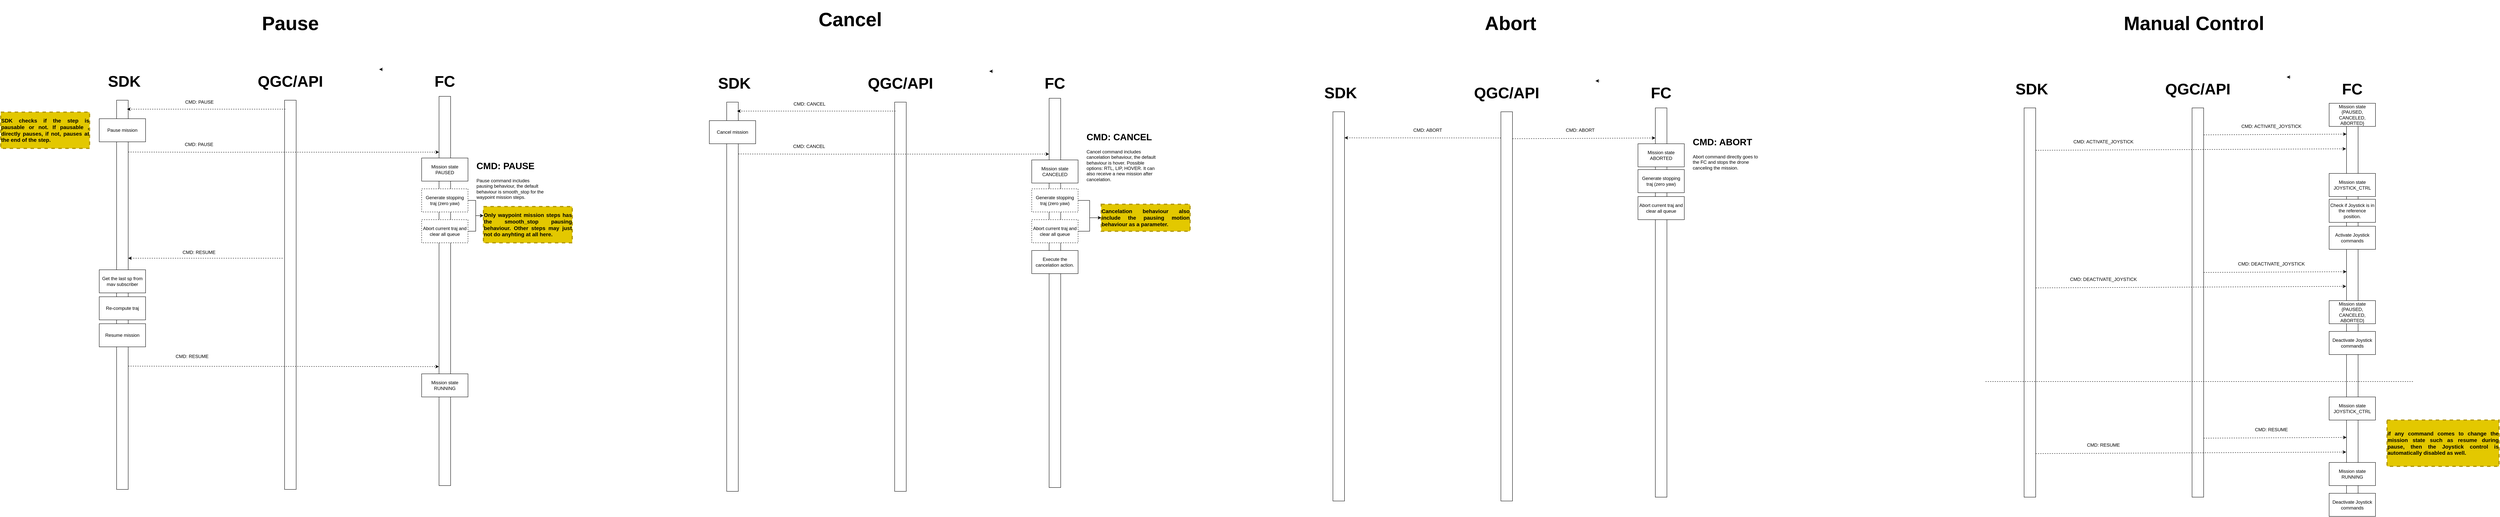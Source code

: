<mxfile version="26.0.4">
  <diagram name="Page-1" id="4SKFwz4jvxgTCg3yx7xz">
    <mxGraphModel dx="3209" dy="3116" grid="1" gridSize="10" guides="1" tooltips="1" connect="1" arrows="1" fold="1" page="1" pageScale="1" pageWidth="850" pageHeight="1100" math="0" shadow="0">
      <root>
        <mxCell id="0" />
        <mxCell id="1" parent="0" />
        <mxCell id="xuWqswFsKTRzA6Kc5i4Z-1" value="&lt;b&gt;&lt;font&gt;Pause&lt;/font&gt;&lt;/b&gt;" style="text;html=1;align=center;verticalAlign=middle;whiteSpace=wrap;rounded=0;fontSize=50;" parent="1" vertex="1">
          <mxGeometry x="-900" y="-2070" width="1320" height="100" as="geometry" />
        </mxCell>
        <mxCell id="xuWqswFsKTRzA6Kc5i4Z-2" value="&lt;b&gt;&lt;font style=&quot;font-size: 40px;&quot;&gt;QGC/API&lt;/font&gt;&lt;/b&gt;" style="text;html=1;align=center;verticalAlign=middle;whiteSpace=wrap;rounded=0;" parent="1" vertex="1">
          <mxGeometry x="-400" y="-1900" width="320" height="60" as="geometry" />
        </mxCell>
        <mxCell id="xuWqswFsKTRzA6Kc5i4Z-3" value="&lt;b&gt;&lt;font style=&quot;font-size: 40px;&quot;&gt;SDK&lt;/font&gt;&lt;/b&gt;" style="text;html=1;align=center;verticalAlign=middle;whiteSpace=wrap;rounded=0;" parent="1" vertex="1">
          <mxGeometry x="-830" y="-1900" width="320" height="60" as="geometry" />
        </mxCell>
        <mxCell id="4xWppbJdqFPkYD1zHXKx-5" style="edgeStyle=orthogonalEdgeStyle;rounded=0;orthogonalLoop=1;jettySize=auto;html=1;exitX=0;exitY=0;exitDx=0;exitDy=0;" edge="1" parent="1" source="xuWqswFsKTRzA6Kc5i4Z-4">
          <mxGeometry relative="1" as="geometry">
            <mxPoint x="-10" y="-1900" as="targetPoint" />
          </mxGeometry>
        </mxCell>
        <mxCell id="xuWqswFsKTRzA6Kc5i4Z-4" value="&lt;b&gt;&lt;font style=&quot;font-size: 40px;&quot;&gt;FC&lt;/font&gt;&lt;/b&gt;" style="text;html=1;align=center;verticalAlign=middle;whiteSpace=wrap;rounded=0;" parent="1" vertex="1">
          <mxGeometry y="-1900" width="320" height="60" as="geometry" />
        </mxCell>
        <mxCell id="xuWqswFsKTRzA6Kc5i4Z-5" value="" style="rounded=0;whiteSpace=wrap;html=1;" parent="1" vertex="1">
          <mxGeometry x="-690" y="-1820" width="30" height="1010" as="geometry" />
        </mxCell>
        <mxCell id="xuWqswFsKTRzA6Kc5i4Z-6" value="" style="rounded=0;whiteSpace=wrap;html=1;" parent="1" vertex="1">
          <mxGeometry x="-255" y="-1820" width="30" height="1010" as="geometry" />
        </mxCell>
        <mxCell id="xuWqswFsKTRzA6Kc5i4Z-7" value="" style="rounded=0;whiteSpace=wrap;html=1;" parent="1" vertex="1">
          <mxGeometry x="145" y="-1830" width="30" height="1010" as="geometry" />
        </mxCell>
        <mxCell id="xuWqswFsKTRzA6Kc5i4Z-9" value="CMD: PAUSE" style="text;html=1;align=center;verticalAlign=middle;resizable=0;points=[];autosize=1;strokeColor=none;fillColor=none;" parent="1" vertex="1">
          <mxGeometry x="-526.92" y="-1720" width="100" height="30" as="geometry" />
        </mxCell>
        <mxCell id="xuWqswFsKTRzA6Kc5i4Z-10" value="Mission state PAUSED" style="rounded=0;whiteSpace=wrap;html=1;" parent="1" vertex="1">
          <mxGeometry x="100" y="-1670" width="120" height="60" as="geometry" />
        </mxCell>
        <mxCell id="4xWppbJdqFPkYD1zHXKx-66" style="edgeStyle=orthogonalEdgeStyle;rounded=0;orthogonalLoop=1;jettySize=auto;html=1;exitX=1;exitY=0.5;exitDx=0;exitDy=0;entryX=0;entryY=0.25;entryDx=0;entryDy=0;" edge="1" parent="1" source="xuWqswFsKTRzA6Kc5i4Z-11" target="4xWppbJdqFPkYD1zHXKx-62">
          <mxGeometry relative="1" as="geometry" />
        </mxCell>
        <mxCell id="xuWqswFsKTRzA6Kc5i4Z-11" value="Generate stopping traj (zero yaw)&lt;span style=&quot;color: rgba(0, 0, 0, 0); font-family: monospace; font-size: 0px; text-align: start; text-wrap: nowrap;&quot;&gt;%3CmxGraphModel%3E%3Croot%3E%3CmxCell%20id%3D%220%22%2F%3E%3CmxCell%20id%3D%221%22%20parent%3D%220%22%2F%3E%3CmxCell%20id%3D%222%22%20value%3D%22Mission%20state%20paused%22%20style%3D%22rounded%3D0%3BwhiteSpace%3Dwrap%3Bhtml%3D1%3B%22%20vertex%3D%221%22%20parent%3D%221%22%3E%3CmxGeometry%20x%3D%22160%22%20y%3D%22-1760%22%20width%3D%22120%22%20height%3D%2260%22%20as%3D%22geometry%22%2F%3E%3C%2FmxCell%3E%3C%2Froot%3E%3C%2FmxGraphModel%3E&lt;/span&gt;&lt;span style=&quot;color: rgba(0, 0, 0, 0); font-family: monospace; font-size: 0px; text-align: start; text-wrap: nowrap;&quot;&gt;%3CmxGraphModel%3E%3Croot%3E%3CmxCell%20id%3D%220%22%2F%3E%3CmxCell%20id%3D%221%22%20parent%3D%220%22%2F%3E%3CmxCell%20id%3D%222%22%20value%3D%22Mission%20state%20paused%22%20style%3D%22rounded%3D0%3BwhiteSpace%3Dwrap%3Bhtml%3D1%3B%22%20vertex%3D%221%22%20parent%3D%221%22%3E%3CmxGeometry%20x%3D%22160%22%20y%3D%22-1760%22%20width%3D%22120%22%20height%3D%2260%22%20as%3D%22geometry%22%2F%3E%3C%2FmxCell%3E%3C%2Froot%3E%3C%2FmxGraphModel%3E&lt;/span&gt;&lt;span style=&quot;color: rgba(0, 0, 0, 0); font-family: monospace; font-size: 0px; text-align: start; text-wrap: nowrap;&quot;&gt;%3CmxGraphModel%3E%3Croot%3E%3CmxCell%20id%3D%220%22%2F%3E%3CmxCell%20id%3D%221%22%20parent%3D%220%22%2F%3E%3CmxCell%20id%3D%222%22%20value%3D%22Mission%20state%20paused%22%20style%3D%22rounded%3D0%3BwhiteSpace%3Dwrap%3Bhtml%3D1%3B%22%20vertex%3D%221%22%20parent%3D%221%22%3E%3CmxGeometry%20x%3D%22160%22%20y%3D%22-1760%22%20width%3D%22120%22%20height%3D%2260%22%20as%3D%22geometry%22%2F%3E%3C%2FmxCell%3E%3C%2Froot%3E%3C%2FmxGraphModel%3E&lt;/span&gt;" style="rounded=0;whiteSpace=wrap;html=1;dashed=1;" parent="1" vertex="1">
          <mxGeometry x="100" y="-1590" width="120" height="60" as="geometry" />
        </mxCell>
        <mxCell id="4xWppbJdqFPkYD1zHXKx-67" style="edgeStyle=orthogonalEdgeStyle;rounded=0;orthogonalLoop=1;jettySize=auto;html=1;exitX=1;exitY=0.5;exitDx=0;exitDy=0;entryX=0;entryY=0.25;entryDx=0;entryDy=0;" edge="1" parent="1" source="xuWqswFsKTRzA6Kc5i4Z-12" target="4xWppbJdqFPkYD1zHXKx-62">
          <mxGeometry relative="1" as="geometry" />
        </mxCell>
        <mxCell id="xuWqswFsKTRzA6Kc5i4Z-12" value="Abort current traj and clear all queue" style="rounded=0;whiteSpace=wrap;html=1;dashed=1;" parent="1" vertex="1">
          <mxGeometry x="100" y="-1510" width="120" height="60" as="geometry" />
        </mxCell>
        <mxCell id="xuWqswFsKTRzA6Kc5i4Z-16" value="Pause mission" style="rounded=0;whiteSpace=wrap;html=1;" parent="1" vertex="1">
          <mxGeometry x="-735" y="-1772" width="120" height="60" as="geometry" />
        </mxCell>
        <mxCell id="xuWqswFsKTRzA6Kc5i4Z-18" value="CMD: RESUME" style="text;html=1;align=center;verticalAlign=middle;resizable=0;points=[];autosize=1;strokeColor=none;fillColor=none;" parent="1" vertex="1">
          <mxGeometry x="-531.92" y="-1440" width="110" height="30" as="geometry" />
        </mxCell>
        <mxCell id="xuWqswFsKTRzA6Kc5i4Z-19" value="Mission state RUNNING" style="rounded=0;whiteSpace=wrap;html=1;" parent="1" vertex="1">
          <mxGeometry x="100" y="-1110" width="120" height="60" as="geometry" />
        </mxCell>
        <mxCell id="xuWqswFsKTRzA6Kc5i4Z-22" value="Resume mission" style="rounded=0;whiteSpace=wrap;html=1;" parent="1" vertex="1">
          <mxGeometry x="-735" y="-1240" width="120" height="60" as="geometry" />
        </mxCell>
        <mxCell id="xuWqswFsKTRzA6Kc5i4Z-23" value="Get the last sp from mav subscriber" style="rounded=0;whiteSpace=wrap;html=1;" parent="1" vertex="1">
          <mxGeometry x="-735" y="-1380" width="120" height="60" as="geometry" />
        </mxCell>
        <mxCell id="xuWqswFsKTRzA6Kc5i4Z-24" value="Re-compute traj" style="rounded=0;whiteSpace=wrap;html=1;" parent="1" vertex="1">
          <mxGeometry x="-735" y="-1310" width="120" height="60" as="geometry" />
        </mxCell>
        <mxCell id="xuWqswFsKTRzA6Kc5i4Z-56" value="&lt;b&gt;&lt;font&gt;Cancel&lt;/font&gt;&lt;/b&gt;" style="text;html=1;align=center;verticalAlign=middle;whiteSpace=wrap;rounded=0;fontSize=50;" parent="1" vertex="1">
          <mxGeometry x="550" y="-2080" width="1320" height="100" as="geometry" />
        </mxCell>
        <mxCell id="xuWqswFsKTRzA6Kc5i4Z-111" value="&lt;b&gt;&lt;font&gt;Abort&lt;/font&gt;&lt;/b&gt;" style="text;html=1;align=center;verticalAlign=middle;whiteSpace=wrap;rounded=0;fontSize=50;" parent="1" vertex="1">
          <mxGeometry x="2260" y="-2070" width="1320" height="100" as="geometry" />
        </mxCell>
        <mxCell id="gtuBfe-_p5Uk6uLvwDwU-1" value="&lt;span style=&quot;color: rgba(0, 0, 0, 0); font-family: monospace; font-size: 0px; text-align: start;&quot;&gt;%3CmxGraphModel%3E%3Croot%3E%3CmxCell%20id%3D%220%22%2F%3E%3CmxCell%20id%3D%221%22%20parent%3D%220%22%2F%3E%3CmxCell%20id%3D%222%22%20value%3D%22%26lt%3Bdiv%20style%3D%26quot%3Btext-align%3A%20justify%3B%26quot%3B%26gt%3B%26lt%3Bspan%20style%3D%26quot%3Bfont-size%3A%2014px%3B%26quot%3B%26gt%3B-%20Create%20an%20RTL%20manager%20in%20PFL.%26lt%3B%2Fspan%26gt%3B%26lt%3B%2Fdiv%26gt%3B%26lt%3Bdiv%20style%3D%26quot%3Btext-align%3A%20justify%3B%26quot%3B%26gt%3B%26lt%3Bspan%20style%3D%26quot%3Bfont-size%3A%2014px%3B%26quot%3B%26gt%3B-%20Compute%20the%20trajectory%20inside%20RTL%20manager.%26lt%3B%2Fspan%26gt%3B%26lt%3B%2Fdiv%26gt%3B%26lt%3Bdiv%20style%3D%26quot%3Btext-align%3A%20justify%3B%26quot%3B%26gt%3B%26lt%3Bspan%20style%3D%26quot%3Bfont-size%3A%2014px%3B%26quot%3B%26gt%3B-%20Carry%20the%20logic%20inside%20RTL%20manager.%26lt%3B%2Fspan%26gt%3B%26lt%3B%2Fdiv%26gt%3B%26lt%3Bdiv%20style%3D%26quot%3Btext-align%3A%20justify%3B%26quot%3B%26gt%3B%26lt%3Bspan%20style%3D%26quot%3Bfont-size%3A%2014px%3B%26quot%3B%26gt%3B-%20Can%20other%20systems%20call%20RTL%20manager%20for%20RTL%20init%2C%26lt%3B%2Fspan%26gt%3B%26lt%3B%2Fdiv%26gt%3B%26lt%3Bdiv%20style%3D%26quot%3Btext-align%3A%20justify%3B%26quot%3B%26gt%3B%26lt%3Bspan%20style%3D%26quot%3Bfont-size%3A%2014px%3B%26quot%3B%26gt%3Bfor%20example%3A%20SDK%20Manager%2C%20QGC%2C%20SafetyManager.%26lt%3B%2Fspan%26gt%3B%26lt%3B%2Fdiv%26gt%3B%22%20style%3D%22text%3Bhtml%3D1%3Balign%3Dcenter%3BverticalAlign%3Dmiddle%3BwhiteSpace%3Dwrap%3Brounded%3D0%3BstrokeWidth%3D3%3BfillColor%3D%23e3c800%3BstrokeColor%3D%23B09500%3BfontStyle%3D1%3Bdashed%3D1%3BfontColor%3D%23000000%3B%22%20vertex%3D%221%22%20parent%3D%221%22%3E%3CmxGeometry%20x%3D%22430%22%20y%3D%22390%22%20width%3D%22350%22%20height%3D%22160%22%20as%3D%22geometry%22%2F%3E%3C%2FmxCell%3E%3C%2Froot%3E%3C%2FmxGraphModel%3E&lt;/span&gt;" style="text;html=1;align=center;verticalAlign=middle;resizable=0;points=[];autosize=1;strokeColor=none;fillColor=none;" parent="1" vertex="1">
          <mxGeometry x="-835" y="-1757" width="20" height="30" as="geometry" />
        </mxCell>
        <mxCell id="gtuBfe-_p5Uk6uLvwDwU-6" value="" style="endArrow=classic;html=1;rounded=0;exitX=0.876;exitY=0.054;exitDx=0;exitDy=0;exitPerimeter=0;entryX=-0.006;entryY=0.03;entryDx=0;entryDy=0;entryPerimeter=0;dashed=1;" parent="1" edge="1">
          <mxGeometry width="50" height="50" relative="1" as="geometry">
            <mxPoint x="-660.0" y="-1685.5" as="sourcePoint" />
            <mxPoint x="144.82" y="-1685.2" as="targetPoint" />
            <Array as="points">
              <mxPoint x="-471.28" y="-1685.04" />
            </Array>
          </mxGeometry>
        </mxCell>
        <mxCell id="gtuBfe-_p5Uk6uLvwDwU-7" value="CMD: PAUSE" style="text;html=1;align=center;verticalAlign=middle;resizable=0;points=[];autosize=1;strokeColor=none;fillColor=none;" parent="1" vertex="1">
          <mxGeometry x="-526.28" y="-1830" width="100" height="30" as="geometry" />
        </mxCell>
        <mxCell id="gtuBfe-_p5Uk6uLvwDwU-8" value="" style="endArrow=classic;html=1;rounded=0;exitX=0.876;exitY=0.054;exitDx=0;exitDy=0;exitPerimeter=0;entryX=-0.037;entryY=0.326;entryDx=0;entryDy=0;entryPerimeter=0;dashed=1;" parent="1" edge="1">
          <mxGeometry width="50" height="50" relative="1" as="geometry">
            <mxPoint x="-660.0" y="-1130" as="sourcePoint" />
            <mxPoint x="144.53" y="-1128.74" as="targetPoint" />
            <Array as="points">
              <mxPoint x="-471.28" y="-1129.54" />
            </Array>
          </mxGeometry>
        </mxCell>
        <mxCell id="gtuBfe-_p5Uk6uLvwDwU-9" value="CMD: RESUME" style="text;html=1;align=center;verticalAlign=middle;resizable=0;points=[];autosize=1;strokeColor=none;fillColor=none;" parent="1" vertex="1">
          <mxGeometry x="-550" y="-1170" width="110" height="30" as="geometry" />
        </mxCell>
        <mxCell id="gtuBfe-_p5Uk6uLvwDwU-10" value="&lt;h1 style=&quot;margin-top: 0px;&quot;&gt;CMD: PAUSE&lt;/h1&gt;&lt;p&gt;Pause command includes pausing behaviour, the default behaviour is smooth_stop for the waypoint mission steps.&amp;nbsp;&lt;/p&gt;" style="text;html=1;whiteSpace=wrap;overflow=hidden;rounded=0;" parent="1" vertex="1">
          <mxGeometry x="240" y="-1670" width="180" height="140" as="geometry" />
        </mxCell>
        <mxCell id="4xWppbJdqFPkYD1zHXKx-2" value="" style="endArrow=classic;html=1;rounded=0;exitX=0.067;exitY=0.023;exitDx=0;exitDy=0;exitPerimeter=0;entryX=0.9;entryY=0.023;entryDx=0;entryDy=0;entryPerimeter=0;dashed=1;" edge="1" parent="1" source="xuWqswFsKTRzA6Kc5i4Z-6" target="xuWqswFsKTRzA6Kc5i4Z-5">
          <mxGeometry width="50" height="50" relative="1" as="geometry">
            <mxPoint x="-310" y="-1620" as="sourcePoint" />
            <mxPoint x="-260" y="-1670" as="targetPoint" />
          </mxGeometry>
        </mxCell>
        <mxCell id="4xWppbJdqFPkYD1zHXKx-3" value="&lt;div style=&quot;text-align: justify;&quot;&gt;&lt;span style=&quot;font-size: 14px;&quot;&gt;SDK checks if the step is pausable or not. If pausable , directly pauses, if not, pauses at the end of the step.&amp;nbsp;&lt;/span&gt;&lt;/div&gt;" style="text;html=1;align=center;verticalAlign=middle;whiteSpace=wrap;rounded=0;strokeWidth=3;fillColor=#e3c800;strokeColor=#B09500;fontStyle=1;dashed=1;fontColor=#000000;" vertex="1" parent="1">
          <mxGeometry x="-990" y="-1789" width="230" height="94" as="geometry" />
        </mxCell>
        <mxCell id="4xWppbJdqFPkYD1zHXKx-4" value="" style="endArrow=classic;html=1;rounded=0;entryX=0.9;entryY=0.023;entryDx=0;entryDy=0;entryPerimeter=0;dashed=1;" edge="1" parent="1">
          <mxGeometry width="50" height="50" relative="1" as="geometry">
            <mxPoint x="-260" y="-1410" as="sourcePoint" />
            <mxPoint x="-660" y="-1410" as="targetPoint" />
          </mxGeometry>
        </mxCell>
        <mxCell id="4xWppbJdqFPkYD1zHXKx-8" value="&lt;b&gt;&lt;font style=&quot;font-size: 40px;&quot;&gt;QGC/API&lt;/font&gt;&lt;/b&gt;" style="text;html=1;align=center;verticalAlign=middle;whiteSpace=wrap;rounded=0;" vertex="1" parent="1">
          <mxGeometry x="1180" y="-1895" width="320" height="60" as="geometry" />
        </mxCell>
        <mxCell id="4xWppbJdqFPkYD1zHXKx-9" value="&lt;b&gt;&lt;font style=&quot;font-size: 40px;&quot;&gt;SDK&lt;/font&gt;&lt;/b&gt;" style="text;html=1;align=center;verticalAlign=middle;whiteSpace=wrap;rounded=0;" vertex="1" parent="1">
          <mxGeometry x="750" y="-1895" width="320" height="60" as="geometry" />
        </mxCell>
        <mxCell id="4xWppbJdqFPkYD1zHXKx-10" style="edgeStyle=orthogonalEdgeStyle;rounded=0;orthogonalLoop=1;jettySize=auto;html=1;exitX=0;exitY=0;exitDx=0;exitDy=0;" edge="1" parent="1" source="4xWppbJdqFPkYD1zHXKx-11">
          <mxGeometry relative="1" as="geometry">
            <mxPoint x="1570" y="-1895" as="targetPoint" />
          </mxGeometry>
        </mxCell>
        <mxCell id="4xWppbJdqFPkYD1zHXKx-11" value="&lt;b&gt;&lt;font style=&quot;font-size: 40px;&quot;&gt;FC&lt;/font&gt;&lt;/b&gt;" style="text;html=1;align=center;verticalAlign=middle;whiteSpace=wrap;rounded=0;" vertex="1" parent="1">
          <mxGeometry x="1580" y="-1895" width="320" height="60" as="geometry" />
        </mxCell>
        <mxCell id="4xWppbJdqFPkYD1zHXKx-12" value="" style="rounded=0;whiteSpace=wrap;html=1;" vertex="1" parent="1">
          <mxGeometry x="890" y="-1815" width="30" height="1010" as="geometry" />
        </mxCell>
        <mxCell id="4xWppbJdqFPkYD1zHXKx-13" value="" style="rounded=0;whiteSpace=wrap;html=1;" vertex="1" parent="1">
          <mxGeometry x="1325" y="-1815" width="30" height="1010" as="geometry" />
        </mxCell>
        <mxCell id="4xWppbJdqFPkYD1zHXKx-14" value="" style="rounded=0;whiteSpace=wrap;html=1;" vertex="1" parent="1">
          <mxGeometry x="1725" y="-1825" width="30" height="1010" as="geometry" />
        </mxCell>
        <mxCell id="4xWppbJdqFPkYD1zHXKx-15" value="CMD: CANCEL" style="text;html=1;align=center;verticalAlign=middle;resizable=0;points=[];autosize=1;strokeColor=none;fillColor=none;" vertex="1" parent="1">
          <mxGeometry x="1048.08" y="-1715" width="110" height="30" as="geometry" />
        </mxCell>
        <mxCell id="4xWppbJdqFPkYD1zHXKx-16" value="Mission state CANCELED" style="rounded=0;whiteSpace=wrap;html=1;" vertex="1" parent="1">
          <mxGeometry x="1680" y="-1665" width="120" height="60" as="geometry" />
        </mxCell>
        <mxCell id="4xWppbJdqFPkYD1zHXKx-64" style="edgeStyle=orthogonalEdgeStyle;rounded=0;orthogonalLoop=1;jettySize=auto;html=1;exitX=1;exitY=0.5;exitDx=0;exitDy=0;entryX=0;entryY=0.5;entryDx=0;entryDy=0;" edge="1" parent="1" source="4xWppbJdqFPkYD1zHXKx-17" target="4xWppbJdqFPkYD1zHXKx-63">
          <mxGeometry relative="1" as="geometry" />
        </mxCell>
        <mxCell id="4xWppbJdqFPkYD1zHXKx-17" value="Generate stopping traj (zero yaw)&lt;span style=&quot;color: rgba(0, 0, 0, 0); font-family: monospace; font-size: 0px; text-align: start; text-wrap: nowrap;&quot;&gt;%3CmxGraphModel%3E%3Croot%3E%3CmxCell%20id%3D%220%22%2F%3E%3CmxCell%20id%3D%221%22%20parent%3D%220%22%2F%3E%3CmxCell%20id%3D%222%22%20value%3D%22Mission%20state%20paused%22%20style%3D%22rounded%3D0%3BwhiteSpace%3Dwrap%3Bhtml%3D1%3B%22%20vertex%3D%221%22%20parent%3D%221%22%3E%3CmxGeometry%20x%3D%22160%22%20y%3D%22-1760%22%20width%3D%22120%22%20height%3D%2260%22%20as%3D%22geometry%22%2F%3E%3C%2FmxCell%3E%3C%2Froot%3E%3C%2FmxGraphModel%3E&lt;/span&gt;&lt;span style=&quot;color: rgba(0, 0, 0, 0); font-family: monospace; font-size: 0px; text-align: start; text-wrap: nowrap;&quot;&gt;%3CmxGraphModel%3E%3Croot%3E%3CmxCell%20id%3D%220%22%2F%3E%3CmxCell%20id%3D%221%22%20parent%3D%220%22%2F%3E%3CmxCell%20id%3D%222%22%20value%3D%22Mission%20state%20paused%22%20style%3D%22rounded%3D0%3BwhiteSpace%3Dwrap%3Bhtml%3D1%3B%22%20vertex%3D%221%22%20parent%3D%221%22%3E%3CmxGeometry%20x%3D%22160%22%20y%3D%22-1760%22%20width%3D%22120%22%20height%3D%2260%22%20as%3D%22geometry%22%2F%3E%3C%2FmxCell%3E%3C%2Froot%3E%3C%2FmxGraphModel%3E&lt;/span&gt;&lt;span style=&quot;color: rgba(0, 0, 0, 0); font-family: monospace; font-size: 0px; text-align: start; text-wrap: nowrap;&quot;&gt;%3CmxGraphModel%3E%3Croot%3E%3CmxCell%20id%3D%220%22%2F%3E%3CmxCell%20id%3D%221%22%20parent%3D%220%22%2F%3E%3CmxCell%20id%3D%222%22%20value%3D%22Mission%20state%20paused%22%20style%3D%22rounded%3D0%3BwhiteSpace%3Dwrap%3Bhtml%3D1%3B%22%20vertex%3D%221%22%20parent%3D%221%22%3E%3CmxGeometry%20x%3D%22160%22%20y%3D%22-1760%22%20width%3D%22120%22%20height%3D%2260%22%20as%3D%22geometry%22%2F%3E%3C%2FmxCell%3E%3C%2Froot%3E%3C%2FmxGraphModel%3E&lt;/span&gt;" style="rounded=0;whiteSpace=wrap;html=1;dashed=1;" vertex="1" parent="1">
          <mxGeometry x="1680" y="-1590" width="120" height="60" as="geometry" />
        </mxCell>
        <mxCell id="4xWppbJdqFPkYD1zHXKx-65" style="edgeStyle=orthogonalEdgeStyle;rounded=0;orthogonalLoop=1;jettySize=auto;html=1;exitX=1;exitY=0.5;exitDx=0;exitDy=0;endArrow=none;endFill=0;" edge="1" parent="1" source="4xWppbJdqFPkYD1zHXKx-18">
          <mxGeometry relative="1" as="geometry">
            <mxPoint x="1830" y="-1520" as="targetPoint" />
            <Array as="points">
              <mxPoint x="1830" y="-1480" />
            </Array>
          </mxGeometry>
        </mxCell>
        <mxCell id="4xWppbJdqFPkYD1zHXKx-18" value="Abort current traj and clear all queue" style="rounded=0;whiteSpace=wrap;html=1;dashed=1;" vertex="1" parent="1">
          <mxGeometry x="1680" y="-1510" width="120" height="60" as="geometry" />
        </mxCell>
        <mxCell id="4xWppbJdqFPkYD1zHXKx-19" value="Cancel mission" style="rounded=0;whiteSpace=wrap;html=1;" vertex="1" parent="1">
          <mxGeometry x="845" y="-1767" width="120" height="60" as="geometry" />
        </mxCell>
        <mxCell id="4xWppbJdqFPkYD1zHXKx-25" value="&lt;span style=&quot;color: rgba(0, 0, 0, 0); font-family: monospace; font-size: 0px; text-align: start;&quot;&gt;%3CmxGraphModel%3E%3Croot%3E%3CmxCell%20id%3D%220%22%2F%3E%3CmxCell%20id%3D%221%22%20parent%3D%220%22%2F%3E%3CmxCell%20id%3D%222%22%20value%3D%22%26lt%3Bdiv%20style%3D%26quot%3Btext-align%3A%20justify%3B%26quot%3B%26gt%3B%26lt%3Bspan%20style%3D%26quot%3Bfont-size%3A%2014px%3B%26quot%3B%26gt%3B-%20Create%20an%20RTL%20manager%20in%20PFL.%26lt%3B%2Fspan%26gt%3B%26lt%3B%2Fdiv%26gt%3B%26lt%3Bdiv%20style%3D%26quot%3Btext-align%3A%20justify%3B%26quot%3B%26gt%3B%26lt%3Bspan%20style%3D%26quot%3Bfont-size%3A%2014px%3B%26quot%3B%26gt%3B-%20Compute%20the%20trajectory%20inside%20RTL%20manager.%26lt%3B%2Fspan%26gt%3B%26lt%3B%2Fdiv%26gt%3B%26lt%3Bdiv%20style%3D%26quot%3Btext-align%3A%20justify%3B%26quot%3B%26gt%3B%26lt%3Bspan%20style%3D%26quot%3Bfont-size%3A%2014px%3B%26quot%3B%26gt%3B-%20Carry%20the%20logic%20inside%20RTL%20manager.%26lt%3B%2Fspan%26gt%3B%26lt%3B%2Fdiv%26gt%3B%26lt%3Bdiv%20style%3D%26quot%3Btext-align%3A%20justify%3B%26quot%3B%26gt%3B%26lt%3Bspan%20style%3D%26quot%3Bfont-size%3A%2014px%3B%26quot%3B%26gt%3B-%20Can%20other%20systems%20call%20RTL%20manager%20for%20RTL%20init%2C%26lt%3B%2Fspan%26gt%3B%26lt%3B%2Fdiv%26gt%3B%26lt%3Bdiv%20style%3D%26quot%3Btext-align%3A%20justify%3B%26quot%3B%26gt%3B%26lt%3Bspan%20style%3D%26quot%3Bfont-size%3A%2014px%3B%26quot%3B%26gt%3Bfor%20example%3A%20SDK%20Manager%2C%20QGC%2C%20SafetyManager.%26lt%3B%2Fspan%26gt%3B%26lt%3B%2Fdiv%26gt%3B%22%20style%3D%22text%3Bhtml%3D1%3Balign%3Dcenter%3BverticalAlign%3Dmiddle%3BwhiteSpace%3Dwrap%3Brounded%3D0%3BstrokeWidth%3D3%3BfillColor%3D%23e3c800%3BstrokeColor%3D%23B09500%3BfontStyle%3D1%3Bdashed%3D1%3BfontColor%3D%23000000%3B%22%20vertex%3D%221%22%20parent%3D%221%22%3E%3CmxGeometry%20x%3D%22430%22%20y%3D%22390%22%20width%3D%22350%22%20height%3D%22160%22%20as%3D%22geometry%22%2F%3E%3C%2FmxCell%3E%3C%2Froot%3E%3C%2FmxGraphModel%3E&lt;/span&gt;" style="text;html=1;align=center;verticalAlign=middle;resizable=0;points=[];autosize=1;strokeColor=none;fillColor=none;" vertex="1" parent="1">
          <mxGeometry x="745" y="-1752" width="20" height="30" as="geometry" />
        </mxCell>
        <mxCell id="4xWppbJdqFPkYD1zHXKx-26" value="" style="endArrow=classic;html=1;rounded=0;exitX=0.876;exitY=0.054;exitDx=0;exitDy=0;exitPerimeter=0;entryX=-0.006;entryY=0.03;entryDx=0;entryDy=0;entryPerimeter=0;dashed=1;" edge="1" parent="1">
          <mxGeometry width="50" height="50" relative="1" as="geometry">
            <mxPoint x="920.0" y="-1680.5" as="sourcePoint" />
            <mxPoint x="1724.82" y="-1680.2" as="targetPoint" />
            <Array as="points">
              <mxPoint x="1108.72" y="-1680.04" />
            </Array>
          </mxGeometry>
        </mxCell>
        <mxCell id="4xWppbJdqFPkYD1zHXKx-27" value="CMD: CANCEL" style="text;html=1;align=center;verticalAlign=middle;resizable=0;points=[];autosize=1;strokeColor=none;fillColor=none;" vertex="1" parent="1">
          <mxGeometry x="1048.72" y="-1825" width="110" height="30" as="geometry" />
        </mxCell>
        <mxCell id="4xWppbJdqFPkYD1zHXKx-30" value="&lt;h1 style=&quot;margin-top: 0px;&quot;&gt;CMD: CANCEL&lt;/h1&gt;&lt;p&gt;Cancel command includes cancelation behaviour, the default behaviour is hover. Possible options: RTL, LIP, HOVER. It can also receive a new mission after cancelation.&lt;/p&gt;" style="text;html=1;whiteSpace=wrap;overflow=hidden;rounded=0;" vertex="1" parent="1">
          <mxGeometry x="1820" y="-1745" width="190" height="165" as="geometry" />
        </mxCell>
        <mxCell id="4xWppbJdqFPkYD1zHXKx-31" value="" style="endArrow=classic;html=1;rounded=0;exitX=0.067;exitY=0.023;exitDx=0;exitDy=0;exitPerimeter=0;entryX=0.9;entryY=0.023;entryDx=0;entryDy=0;entryPerimeter=0;dashed=1;" edge="1" parent="1" source="4xWppbJdqFPkYD1zHXKx-13" target="4xWppbJdqFPkYD1zHXKx-12">
          <mxGeometry width="50" height="50" relative="1" as="geometry">
            <mxPoint x="1270" y="-1615" as="sourcePoint" />
            <mxPoint x="1320" y="-1665" as="targetPoint" />
          </mxGeometry>
        </mxCell>
        <mxCell id="4xWppbJdqFPkYD1zHXKx-34" value="&lt;b&gt;&lt;font style=&quot;font-size: 40px;&quot;&gt;QGC/API&lt;/font&gt;&lt;/b&gt;" style="text;html=1;align=center;verticalAlign=middle;whiteSpace=wrap;rounded=0;" vertex="1" parent="1">
          <mxGeometry x="2750" y="-1870" width="320" height="60" as="geometry" />
        </mxCell>
        <mxCell id="4xWppbJdqFPkYD1zHXKx-35" value="&lt;b&gt;&lt;font style=&quot;font-size: 40px;&quot;&gt;SDK&lt;/font&gt;&lt;/b&gt;" style="text;html=1;align=center;verticalAlign=middle;whiteSpace=wrap;rounded=0;" vertex="1" parent="1">
          <mxGeometry x="2320" y="-1870" width="320" height="60" as="geometry" />
        </mxCell>
        <mxCell id="4xWppbJdqFPkYD1zHXKx-36" style="edgeStyle=orthogonalEdgeStyle;rounded=0;orthogonalLoop=1;jettySize=auto;html=1;exitX=0;exitY=0;exitDx=0;exitDy=0;" edge="1" parent="1" source="4xWppbJdqFPkYD1zHXKx-37">
          <mxGeometry relative="1" as="geometry">
            <mxPoint x="3140" y="-1870" as="targetPoint" />
          </mxGeometry>
        </mxCell>
        <mxCell id="4xWppbJdqFPkYD1zHXKx-37" value="&lt;b&gt;&lt;font style=&quot;font-size: 40px;&quot;&gt;FC&lt;/font&gt;&lt;/b&gt;" style="text;html=1;align=center;verticalAlign=middle;whiteSpace=wrap;rounded=0;" vertex="1" parent="1">
          <mxGeometry x="3150" y="-1870" width="320" height="60" as="geometry" />
        </mxCell>
        <mxCell id="4xWppbJdqFPkYD1zHXKx-38" value="" style="rounded=0;whiteSpace=wrap;html=1;" vertex="1" parent="1">
          <mxGeometry x="2460" y="-1790" width="30" height="1010" as="geometry" />
        </mxCell>
        <mxCell id="4xWppbJdqFPkYD1zHXKx-39" value="" style="rounded=0;whiteSpace=wrap;html=1;" vertex="1" parent="1">
          <mxGeometry x="2895" y="-1790" width="30" height="1010" as="geometry" />
        </mxCell>
        <mxCell id="4xWppbJdqFPkYD1zHXKx-40" value="" style="rounded=0;whiteSpace=wrap;html=1;" vertex="1" parent="1">
          <mxGeometry x="3295" y="-1800" width="30" height="1010" as="geometry" />
        </mxCell>
        <mxCell id="4xWppbJdqFPkYD1zHXKx-42" value="Mission state ABORTED" style="rounded=0;whiteSpace=wrap;html=1;" vertex="1" parent="1">
          <mxGeometry x="3250" y="-1707" width="120" height="60" as="geometry" />
        </mxCell>
        <mxCell id="4xWppbJdqFPkYD1zHXKx-43" value="Generate stopping traj (zero yaw)&lt;span style=&quot;color: rgba(0, 0, 0, 0); font-family: monospace; font-size: 0px; text-align: start; text-wrap: nowrap;&quot;&gt;%3CmxGraphModel%3E%3Croot%3E%3CmxCell%20id%3D%220%22%2F%3E%3CmxCell%20id%3D%221%22%20parent%3D%220%22%2F%3E%3CmxCell%20id%3D%222%22%20value%3D%22Mission%20state%20paused%22%20style%3D%22rounded%3D0%3BwhiteSpace%3Dwrap%3Bhtml%3D1%3B%22%20vertex%3D%221%22%20parent%3D%221%22%3E%3CmxGeometry%20x%3D%22160%22%20y%3D%22-1760%22%20width%3D%22120%22%20height%3D%2260%22%20as%3D%22geometry%22%2F%3E%3C%2FmxCell%3E%3C%2Froot%3E%3C%2FmxGraphModel%3E&lt;/span&gt;&lt;span style=&quot;color: rgba(0, 0, 0, 0); font-family: monospace; font-size: 0px; text-align: start; text-wrap: nowrap;&quot;&gt;%3CmxGraphModel%3E%3Croot%3E%3CmxCell%20id%3D%220%22%2F%3E%3CmxCell%20id%3D%221%22%20parent%3D%220%22%2F%3E%3CmxCell%20id%3D%222%22%20value%3D%22Mission%20state%20paused%22%20style%3D%22rounded%3D0%3BwhiteSpace%3Dwrap%3Bhtml%3D1%3B%22%20vertex%3D%221%22%20parent%3D%221%22%3E%3CmxGeometry%20x%3D%22160%22%20y%3D%22-1760%22%20width%3D%22120%22%20height%3D%2260%22%20as%3D%22geometry%22%2F%3E%3C%2FmxCell%3E%3C%2Froot%3E%3C%2FmxGraphModel%3E&lt;/span&gt;&lt;span style=&quot;color: rgba(0, 0, 0, 0); font-family: monospace; font-size: 0px; text-align: start; text-wrap: nowrap;&quot;&gt;%3CmxGraphModel%3E%3Croot%3E%3CmxCell%20id%3D%220%22%2F%3E%3CmxCell%20id%3D%221%22%20parent%3D%220%22%2F%3E%3CmxCell%20id%3D%222%22%20value%3D%22Mission%20state%20paused%22%20style%3D%22rounded%3D0%3BwhiteSpace%3Dwrap%3Bhtml%3D1%3B%22%20vertex%3D%221%22%20parent%3D%221%22%3E%3CmxGeometry%20x%3D%22160%22%20y%3D%22-1760%22%20width%3D%22120%22%20height%3D%2260%22%20as%3D%22geometry%22%2F%3E%3C%2FmxCell%3E%3C%2Froot%3E%3C%2FmxGraphModel%3E&lt;/span&gt;" style="rounded=0;whiteSpace=wrap;html=1;" vertex="1" parent="1">
          <mxGeometry x="3250" y="-1640" width="120" height="60" as="geometry" />
        </mxCell>
        <mxCell id="4xWppbJdqFPkYD1zHXKx-44" value="Abort current traj and clear all queue" style="rounded=0;whiteSpace=wrap;html=1;" vertex="1" parent="1">
          <mxGeometry x="3250" y="-1570" width="120" height="60" as="geometry" />
        </mxCell>
        <mxCell id="4xWppbJdqFPkYD1zHXKx-51" value="&lt;span style=&quot;color: rgba(0, 0, 0, 0); font-family: monospace; font-size: 0px; text-align: start;&quot;&gt;%3CmxGraphModel%3E%3Croot%3E%3CmxCell%20id%3D%220%22%2F%3E%3CmxCell%20id%3D%221%22%20parent%3D%220%22%2F%3E%3CmxCell%20id%3D%222%22%20value%3D%22%26lt%3Bdiv%20style%3D%26quot%3Btext-align%3A%20justify%3B%26quot%3B%26gt%3B%26lt%3Bspan%20style%3D%26quot%3Bfont-size%3A%2014px%3B%26quot%3B%26gt%3B-%20Create%20an%20RTL%20manager%20in%20PFL.%26lt%3B%2Fspan%26gt%3B%26lt%3B%2Fdiv%26gt%3B%26lt%3Bdiv%20style%3D%26quot%3Btext-align%3A%20justify%3B%26quot%3B%26gt%3B%26lt%3Bspan%20style%3D%26quot%3Bfont-size%3A%2014px%3B%26quot%3B%26gt%3B-%20Compute%20the%20trajectory%20inside%20RTL%20manager.%26lt%3B%2Fspan%26gt%3B%26lt%3B%2Fdiv%26gt%3B%26lt%3Bdiv%20style%3D%26quot%3Btext-align%3A%20justify%3B%26quot%3B%26gt%3B%26lt%3Bspan%20style%3D%26quot%3Bfont-size%3A%2014px%3B%26quot%3B%26gt%3B-%20Carry%20the%20logic%20inside%20RTL%20manager.%26lt%3B%2Fspan%26gt%3B%26lt%3B%2Fdiv%26gt%3B%26lt%3Bdiv%20style%3D%26quot%3Btext-align%3A%20justify%3B%26quot%3B%26gt%3B%26lt%3Bspan%20style%3D%26quot%3Bfont-size%3A%2014px%3B%26quot%3B%26gt%3B-%20Can%20other%20systems%20call%20RTL%20manager%20for%20RTL%20init%2C%26lt%3B%2Fspan%26gt%3B%26lt%3B%2Fdiv%26gt%3B%26lt%3Bdiv%20style%3D%26quot%3Btext-align%3A%20justify%3B%26quot%3B%26gt%3B%26lt%3Bspan%20style%3D%26quot%3Bfont-size%3A%2014px%3B%26quot%3B%26gt%3Bfor%20example%3A%20SDK%20Manager%2C%20QGC%2C%20SafetyManager.%26lt%3B%2Fspan%26gt%3B%26lt%3B%2Fdiv%26gt%3B%22%20style%3D%22text%3Bhtml%3D1%3Balign%3Dcenter%3BverticalAlign%3Dmiddle%3BwhiteSpace%3Dwrap%3Brounded%3D0%3BstrokeWidth%3D3%3BfillColor%3D%23e3c800%3BstrokeColor%3D%23B09500%3BfontStyle%3D1%3Bdashed%3D1%3BfontColor%3D%23000000%3B%22%20vertex%3D%221%22%20parent%3D%221%22%3E%3CmxGeometry%20x%3D%22430%22%20y%3D%22390%22%20width%3D%22350%22%20height%3D%22160%22%20as%3D%22geometry%22%2F%3E%3C%2FmxCell%3E%3C%2Froot%3E%3C%2FmxGraphModel%3E&lt;/span&gt;" style="text;html=1;align=center;verticalAlign=middle;resizable=0;points=[];autosize=1;strokeColor=none;fillColor=none;" vertex="1" parent="1">
          <mxGeometry x="2315" y="-1727" width="20" height="30" as="geometry" />
        </mxCell>
        <mxCell id="4xWppbJdqFPkYD1zHXKx-53" value="CMD: ABORT" style="text;html=1;align=center;verticalAlign=middle;resizable=0;points=[];autosize=1;strokeColor=none;fillColor=none;" vertex="1" parent="1">
          <mxGeometry x="3050" y="-1757" width="100" height="30" as="geometry" />
        </mxCell>
        <mxCell id="4xWppbJdqFPkYD1zHXKx-56" value="&lt;h1 style=&quot;margin-top: 0px;&quot;&gt;CMD: ABORT&lt;/h1&gt;&lt;p&gt;Abort command directly goes to the FC and stops the drone canceling the mission.&lt;/p&gt;" style="text;html=1;whiteSpace=wrap;overflow=hidden;rounded=0;" vertex="1" parent="1">
          <mxGeometry x="3390" y="-1732" width="180" height="110" as="geometry" />
        </mxCell>
        <mxCell id="4xWppbJdqFPkYD1zHXKx-57" value="" style="endArrow=classic;html=1;rounded=0;exitX=1.033;exitY=0.032;exitDx=0;exitDy=0;exitPerimeter=0;entryX=0.033;entryY=0.04;entryDx=0;entryDy=0;entryPerimeter=0;dashed=1;" edge="1" parent="1">
          <mxGeometry width="50" height="50" relative="1" as="geometry">
            <mxPoint x="2925" y="-1720.08" as="sourcePoint" />
            <mxPoint x="3295" y="-1722" as="targetPoint" />
          </mxGeometry>
        </mxCell>
        <mxCell id="4xWppbJdqFPkYD1zHXKx-61" value="Execute the cancelation action." style="rounded=0;whiteSpace=wrap;html=1;" vertex="1" parent="1">
          <mxGeometry x="1680" y="-1430" width="120" height="60" as="geometry" />
        </mxCell>
        <mxCell id="4xWppbJdqFPkYD1zHXKx-62" value="&lt;div style=&quot;text-align: justify;&quot;&gt;&lt;span style=&quot;font-size: 14px;&quot;&gt;Only waypoint mission steps has the smooth_stop pausing behaviour. Other steps may just not do anyhting at all here.&lt;/span&gt;&lt;/div&gt;" style="text;html=1;align=center;verticalAlign=middle;whiteSpace=wrap;rounded=0;strokeWidth=3;fillColor=#e3c800;strokeColor=#B09500;fontStyle=1;dashed=1;fontColor=#000000;" vertex="1" parent="1">
          <mxGeometry x="260" y="-1544" width="230" height="94" as="geometry" />
        </mxCell>
        <mxCell id="4xWppbJdqFPkYD1zHXKx-63" value="&lt;div style=&quot;text-align: justify;&quot;&gt;&lt;span style=&quot;font-size: 14px;&quot;&gt;Cancelation behaviour also include the pausing motion behaviour as a parameter.&lt;/span&gt;&lt;/div&gt;" style="text;html=1;align=center;verticalAlign=middle;whiteSpace=wrap;rounded=0;strokeWidth=3;fillColor=#e3c800;strokeColor=#B09500;fontStyle=1;dashed=1;fontColor=#000000;" vertex="1" parent="1">
          <mxGeometry x="1860" y="-1550" width="230" height="70" as="geometry" />
        </mxCell>
        <mxCell id="4xWppbJdqFPkYD1zHXKx-68" value="CMD: ABORT" style="text;html=1;align=center;verticalAlign=middle;resizable=0;points=[];autosize=1;strokeColor=none;fillColor=none;" vertex="1" parent="1">
          <mxGeometry x="2655" y="-1757" width="100" height="30" as="geometry" />
        </mxCell>
        <mxCell id="4xWppbJdqFPkYD1zHXKx-69" value="" style="endArrow=none;html=1;rounded=0;exitX=1;exitY=0.067;exitDx=0;exitDy=0;exitPerimeter=0;entryX=0.033;entryY=0.04;entryDx=0;entryDy=0;entryPerimeter=0;dashed=1;startArrow=classic;startFill=1;endFill=0;" edge="1" parent="1" source="4xWppbJdqFPkYD1zHXKx-38">
          <mxGeometry width="50" height="50" relative="1" as="geometry">
            <mxPoint x="2525" y="-1720.08" as="sourcePoint" />
            <mxPoint x="2895" y="-1722" as="targetPoint" />
          </mxGeometry>
        </mxCell>
        <mxCell id="4xWppbJdqFPkYD1zHXKx-70" value="&lt;b&gt;&lt;font&gt;Manual Control&lt;/font&gt;&lt;/b&gt;" style="text;html=1;align=center;verticalAlign=middle;whiteSpace=wrap;rounded=0;fontSize=50;" vertex="1" parent="1">
          <mxGeometry x="4030" y="-2070" width="1320" height="100" as="geometry" />
        </mxCell>
        <mxCell id="4xWppbJdqFPkYD1zHXKx-72" value="&lt;b&gt;&lt;font style=&quot;font-size: 40px;&quot;&gt;QGC/API&lt;/font&gt;&lt;/b&gt;" style="text;html=1;align=center;verticalAlign=middle;whiteSpace=wrap;rounded=0;" vertex="1" parent="1">
          <mxGeometry x="4540" y="-1880" width="320" height="60" as="geometry" />
        </mxCell>
        <mxCell id="4xWppbJdqFPkYD1zHXKx-73" value="&lt;b&gt;&lt;font style=&quot;font-size: 40px;&quot;&gt;SDK&lt;/font&gt;&lt;/b&gt;" style="text;html=1;align=center;verticalAlign=middle;whiteSpace=wrap;rounded=0;" vertex="1" parent="1">
          <mxGeometry x="4110" y="-1880" width="320" height="60" as="geometry" />
        </mxCell>
        <mxCell id="4xWppbJdqFPkYD1zHXKx-74" style="edgeStyle=orthogonalEdgeStyle;rounded=0;orthogonalLoop=1;jettySize=auto;html=1;exitX=0;exitY=0;exitDx=0;exitDy=0;" edge="1" parent="1" source="4xWppbJdqFPkYD1zHXKx-75">
          <mxGeometry relative="1" as="geometry">
            <mxPoint x="4930" y="-1880" as="targetPoint" />
          </mxGeometry>
        </mxCell>
        <mxCell id="4xWppbJdqFPkYD1zHXKx-75" value="&lt;b&gt;&lt;font style=&quot;font-size: 40px;&quot;&gt;FC&lt;/font&gt;&lt;/b&gt;" style="text;html=1;align=center;verticalAlign=middle;whiteSpace=wrap;rounded=0;" vertex="1" parent="1">
          <mxGeometry x="4940" y="-1880" width="320" height="60" as="geometry" />
        </mxCell>
        <mxCell id="4xWppbJdqFPkYD1zHXKx-76" value="" style="rounded=0;whiteSpace=wrap;html=1;" vertex="1" parent="1">
          <mxGeometry x="4250" y="-1800" width="30" height="1010" as="geometry" />
        </mxCell>
        <mxCell id="4xWppbJdqFPkYD1zHXKx-77" value="" style="rounded=0;whiteSpace=wrap;html=1;" vertex="1" parent="1">
          <mxGeometry x="4685" y="-1800" width="30" height="1010" as="geometry" />
        </mxCell>
        <mxCell id="4xWppbJdqFPkYD1zHXKx-78" value="" style="rounded=0;whiteSpace=wrap;html=1;" vertex="1" parent="1">
          <mxGeometry x="5085" y="-1810" width="30" height="1010" as="geometry" />
        </mxCell>
        <mxCell id="4xWppbJdqFPkYD1zHXKx-79" value="Mission state JOYSTICK_CTRL" style="rounded=0;whiteSpace=wrap;html=1;" vertex="1" parent="1">
          <mxGeometry x="5040" y="-1630" width="120" height="60" as="geometry" />
        </mxCell>
        <mxCell id="4xWppbJdqFPkYD1zHXKx-80" value="Check if Joystick is in the reference position." style="rounded=0;whiteSpace=wrap;html=1;" vertex="1" parent="1">
          <mxGeometry x="5040" y="-1563" width="120" height="60" as="geometry" />
        </mxCell>
        <mxCell id="4xWppbJdqFPkYD1zHXKx-81" value="Activate Joystick commands" style="rounded=0;whiteSpace=wrap;html=1;" vertex="1" parent="1">
          <mxGeometry x="5040" y="-1493" width="120" height="60" as="geometry" />
        </mxCell>
        <mxCell id="4xWppbJdqFPkYD1zHXKx-82" value="CMD: ACTIVATE_JOYSTICK" style="text;html=1;align=center;verticalAlign=middle;resizable=0;points=[];autosize=1;strokeColor=none;fillColor=none;" vertex="1" parent="1">
          <mxGeometry x="4800" y="-1767" width="180" height="30" as="geometry" />
        </mxCell>
        <mxCell id="4xWppbJdqFPkYD1zHXKx-84" value="" style="endArrow=classic;html=1;rounded=0;exitX=1.033;exitY=0.032;exitDx=0;exitDy=0;exitPerimeter=0;entryX=0.033;entryY=0.04;entryDx=0;entryDy=0;entryPerimeter=0;dashed=1;" edge="1" parent="1">
          <mxGeometry width="50" height="50" relative="1" as="geometry">
            <mxPoint x="4715" y="-1730.08" as="sourcePoint" />
            <mxPoint x="5085" y="-1732" as="targetPoint" />
          </mxGeometry>
        </mxCell>
        <mxCell id="4xWppbJdqFPkYD1zHXKx-87" value="CMD: ACTIVATE_JOYSTICK" style="text;html=1;align=center;verticalAlign=middle;resizable=0;points=[];autosize=1;strokeColor=none;fillColor=none;" vertex="1" parent="1">
          <mxGeometry x="4365" y="-1726.92" width="180" height="30" as="geometry" />
        </mxCell>
        <mxCell id="4xWppbJdqFPkYD1zHXKx-88" value="" style="endArrow=classic;html=1;rounded=0;exitX=1.033;exitY=0.032;exitDx=0;exitDy=0;exitPerimeter=0;entryX=-0.044;entryY=0.115;entryDx=0;entryDy=0;entryPerimeter=0;dashed=1;" edge="1" parent="1" target="4xWppbJdqFPkYD1zHXKx-78">
          <mxGeometry width="50" height="50" relative="1" as="geometry">
            <mxPoint x="4280" y="-1690" as="sourcePoint" />
            <mxPoint x="4650" y="-1691.92" as="targetPoint" />
          </mxGeometry>
        </mxCell>
        <mxCell id="4xWppbJdqFPkYD1zHXKx-89" value="CMD: DEACTIVATE_JOYSTICK" style="text;html=1;align=center;verticalAlign=middle;resizable=0;points=[];autosize=1;strokeColor=none;fillColor=none;" vertex="1" parent="1">
          <mxGeometry x="4790" y="-1410" width="200" height="30" as="geometry" />
        </mxCell>
        <mxCell id="4xWppbJdqFPkYD1zHXKx-90" value="" style="endArrow=classic;html=1;rounded=0;exitX=1.033;exitY=0.032;exitDx=0;exitDy=0;exitPerimeter=0;entryX=0.033;entryY=0.04;entryDx=0;entryDy=0;entryPerimeter=0;dashed=1;" edge="1" parent="1">
          <mxGeometry width="50" height="50" relative="1" as="geometry">
            <mxPoint x="4715" y="-1373.08" as="sourcePoint" />
            <mxPoint x="5085" y="-1375" as="targetPoint" />
          </mxGeometry>
        </mxCell>
        <mxCell id="4xWppbJdqFPkYD1zHXKx-91" value="CMD: DEACTIVATE_JOYSTICK" style="text;html=1;align=center;verticalAlign=middle;resizable=0;points=[];autosize=1;strokeColor=none;fillColor=none;" vertex="1" parent="1">
          <mxGeometry x="4355" y="-1369.92" width="200" height="30" as="geometry" />
        </mxCell>
        <mxCell id="4xWppbJdqFPkYD1zHXKx-92" value="" style="endArrow=classic;html=1;rounded=0;exitX=1.033;exitY=0.032;exitDx=0;exitDy=0;exitPerimeter=0;entryX=-0.044;entryY=0.115;entryDx=0;entryDy=0;entryPerimeter=0;dashed=1;" edge="1" parent="1">
          <mxGeometry width="50" height="50" relative="1" as="geometry">
            <mxPoint x="4280" y="-1333" as="sourcePoint" />
            <mxPoint x="5084" y="-1337" as="targetPoint" />
          </mxGeometry>
        </mxCell>
        <mxCell id="4xWppbJdqFPkYD1zHXKx-93" value="Mission state {PAUSED, CANCELED, ABORTED}" style="rounded=0;whiteSpace=wrap;html=1;" vertex="1" parent="1">
          <mxGeometry x="5040" y="-1812" width="120" height="60" as="geometry" />
        </mxCell>
        <mxCell id="4xWppbJdqFPkYD1zHXKx-94" value="Deactivate Joystick commands" style="rounded=0;whiteSpace=wrap;html=1;" vertex="1" parent="1">
          <mxGeometry x="5040" y="-1220" width="120" height="60" as="geometry" />
        </mxCell>
        <mxCell id="4xWppbJdqFPkYD1zHXKx-95" value="Mission state {PAUSED, CANCELED, ABORTED}" style="rounded=0;whiteSpace=wrap;html=1;" vertex="1" parent="1">
          <mxGeometry x="5040" y="-1300" width="120" height="60" as="geometry" />
        </mxCell>
        <mxCell id="4xWppbJdqFPkYD1zHXKx-96" value="" style="endArrow=none;dashed=1;html=1;rounded=0;" edge="1" parent="1">
          <mxGeometry width="50" height="50" relative="1" as="geometry">
            <mxPoint x="4150" y="-1090" as="sourcePoint" />
            <mxPoint x="5260" y="-1090" as="targetPoint" />
          </mxGeometry>
        </mxCell>
        <mxCell id="4xWppbJdqFPkYD1zHXKx-97" value="Mission state JOYSTICK_CTRL" style="rounded=0;whiteSpace=wrap;html=1;" vertex="1" parent="1">
          <mxGeometry x="5040" y="-1050" width="120" height="60" as="geometry" />
        </mxCell>
        <mxCell id="4xWppbJdqFPkYD1zHXKx-98" value="CMD: RESUME" style="text;html=1;align=center;verticalAlign=middle;resizable=0;points=[];autosize=1;strokeColor=none;fillColor=none;" vertex="1" parent="1">
          <mxGeometry x="4835" y="-980" width="110" height="30" as="geometry" />
        </mxCell>
        <mxCell id="4xWppbJdqFPkYD1zHXKx-99" value="" style="endArrow=classic;html=1;rounded=0;exitX=1.033;exitY=0.032;exitDx=0;exitDy=0;exitPerimeter=0;entryX=0.033;entryY=0.04;entryDx=0;entryDy=0;entryPerimeter=0;dashed=1;" edge="1" parent="1">
          <mxGeometry width="50" height="50" relative="1" as="geometry">
            <mxPoint x="4715" y="-943.08" as="sourcePoint" />
            <mxPoint x="5085" y="-945" as="targetPoint" />
          </mxGeometry>
        </mxCell>
        <mxCell id="4xWppbJdqFPkYD1zHXKx-100" value="CMD: RESUME" style="text;html=1;align=center;verticalAlign=middle;resizable=0;points=[];autosize=1;strokeColor=none;fillColor=none;" vertex="1" parent="1">
          <mxGeometry x="4400" y="-939.92" width="110" height="30" as="geometry" />
        </mxCell>
        <mxCell id="4xWppbJdqFPkYD1zHXKx-101" value="" style="endArrow=classic;html=1;rounded=0;exitX=1.033;exitY=0.032;exitDx=0;exitDy=0;exitPerimeter=0;entryX=-0.044;entryY=0.115;entryDx=0;entryDy=0;entryPerimeter=0;dashed=1;" edge="1" parent="1">
          <mxGeometry width="50" height="50" relative="1" as="geometry">
            <mxPoint x="4280" y="-903" as="sourcePoint" />
            <mxPoint x="5084" y="-907" as="targetPoint" />
          </mxGeometry>
        </mxCell>
        <mxCell id="4xWppbJdqFPkYD1zHXKx-103" value="Deactivate Joystick commands" style="rounded=0;whiteSpace=wrap;html=1;" vertex="1" parent="1">
          <mxGeometry x="5040" y="-800" width="120" height="60" as="geometry" />
        </mxCell>
        <mxCell id="4xWppbJdqFPkYD1zHXKx-104" value="Mission state RUNNING" style="rounded=0;whiteSpace=wrap;html=1;" vertex="1" parent="1">
          <mxGeometry x="5040" y="-880" width="120" height="60" as="geometry" />
        </mxCell>
        <mxCell id="4xWppbJdqFPkYD1zHXKx-105" value="&lt;div style=&quot;text-align: justify;&quot;&gt;&lt;span style=&quot;font-size: 14px;&quot;&gt;if any command comes to change the mission state such as resume during pause, then the Joystick control is automatically disabled as well.&lt;/span&gt;&lt;/div&gt;" style="text;html=1;align=center;verticalAlign=middle;whiteSpace=wrap;rounded=0;strokeWidth=3;fillColor=#e3c800;strokeColor=#B09500;fontStyle=1;dashed=1;fontColor=#000000;" vertex="1" parent="1">
          <mxGeometry x="5190" y="-990" width="290" height="120" as="geometry" />
        </mxCell>
      </root>
    </mxGraphModel>
  </diagram>
</mxfile>
